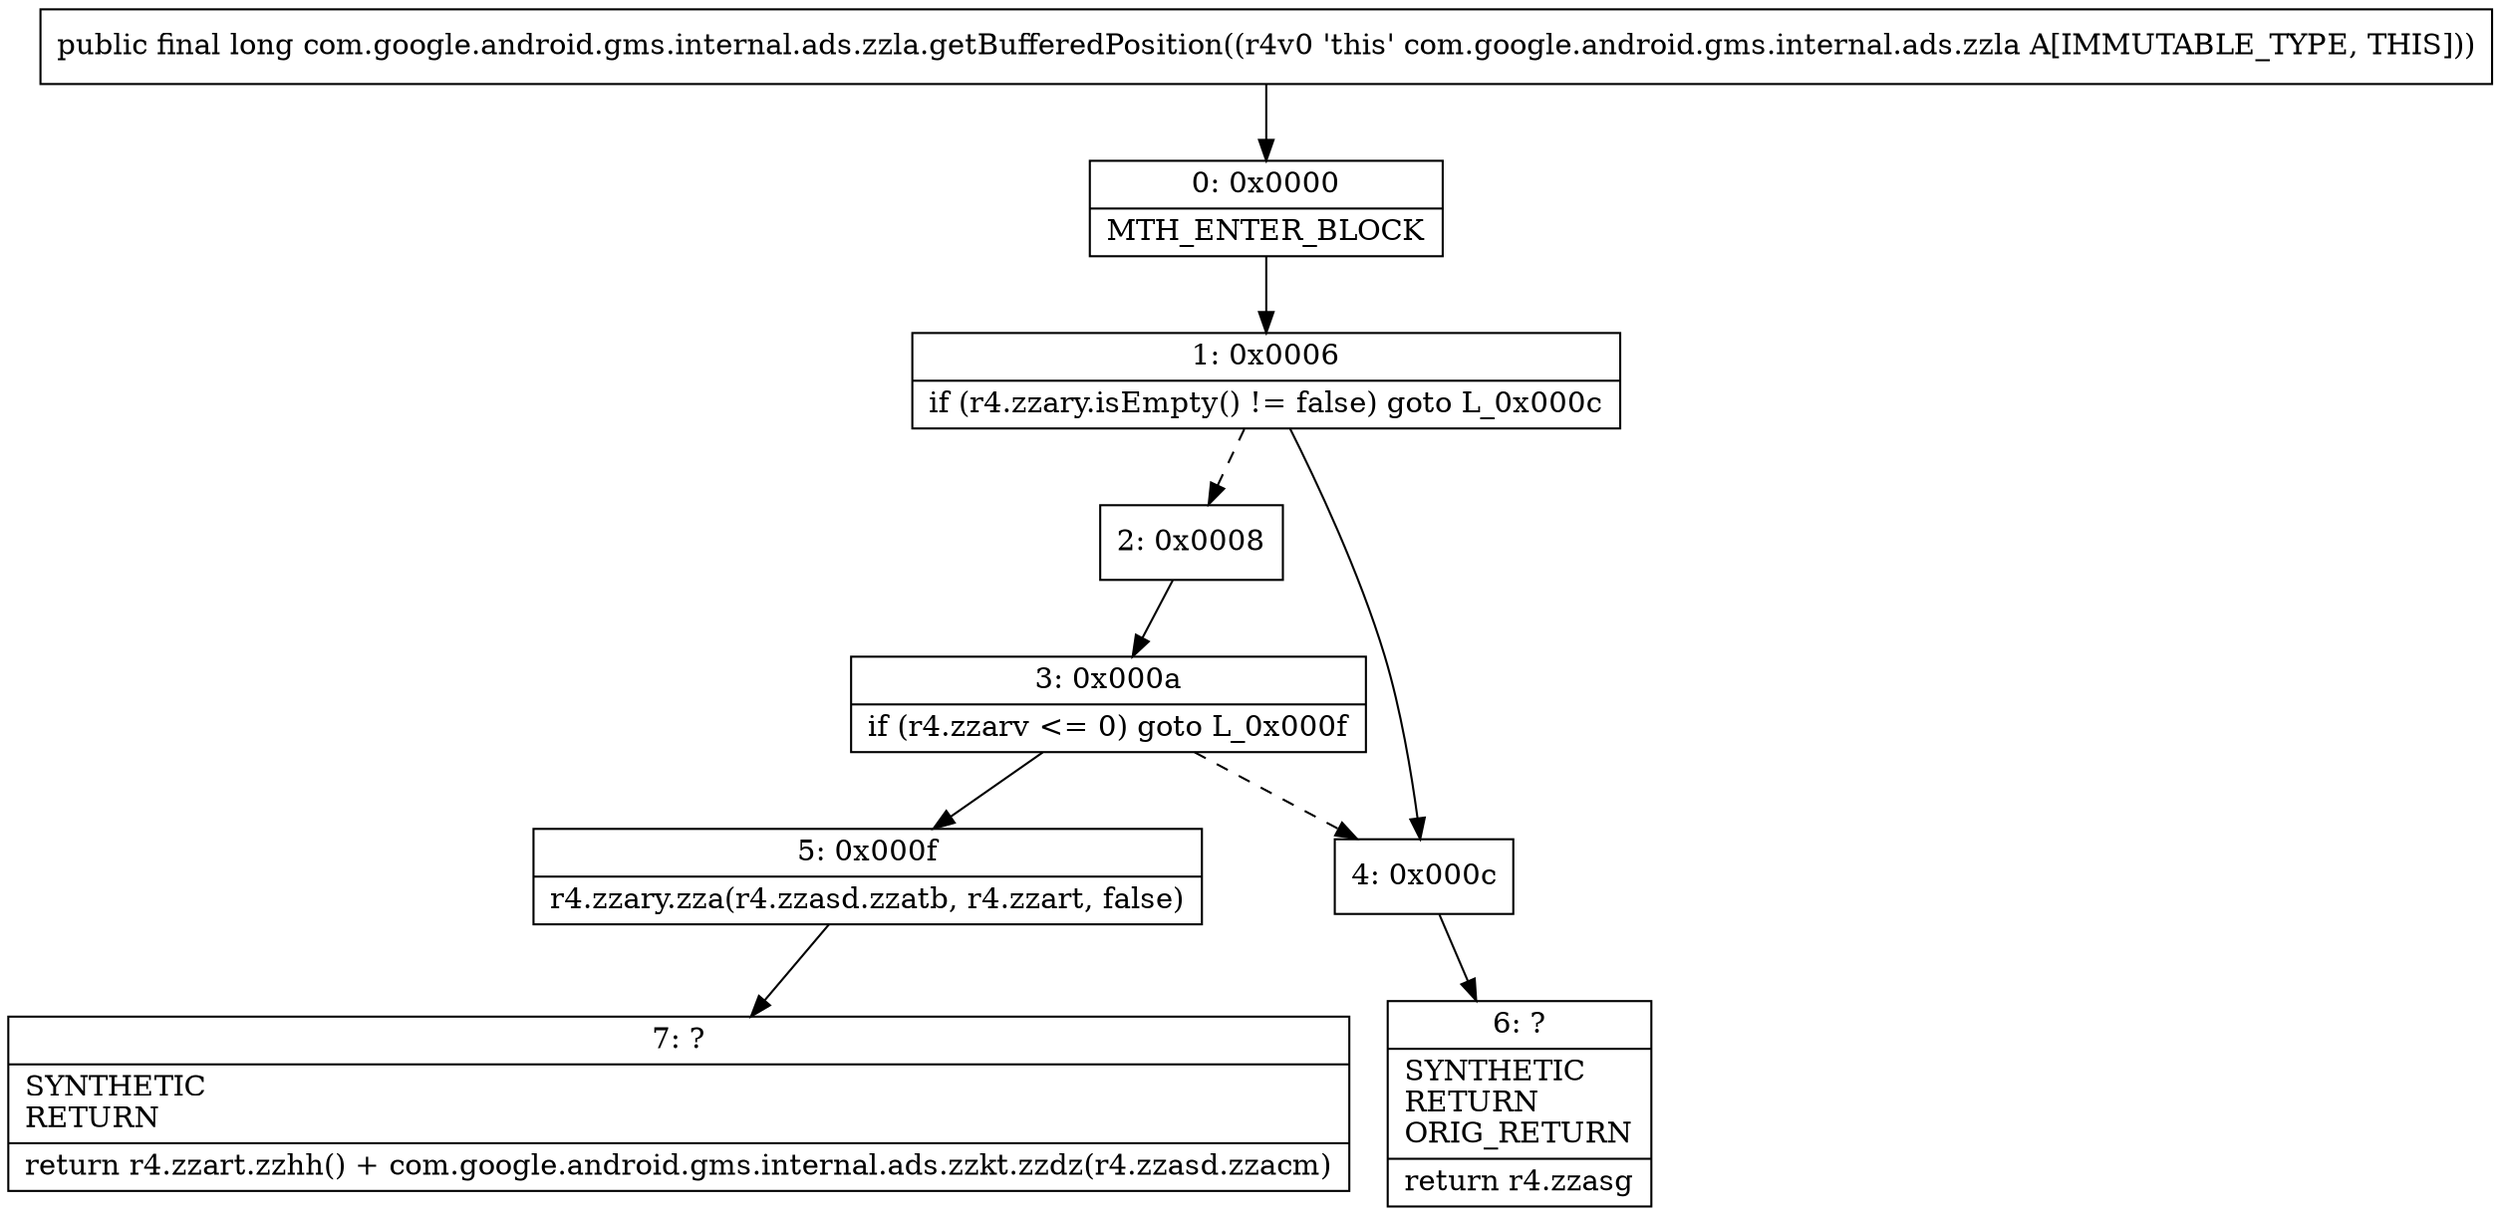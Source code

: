 digraph "CFG forcom.google.android.gms.internal.ads.zzla.getBufferedPosition()J" {
Node_0 [shape=record,label="{0\:\ 0x0000|MTH_ENTER_BLOCK\l}"];
Node_1 [shape=record,label="{1\:\ 0x0006|if (r4.zzary.isEmpty() != false) goto L_0x000c\l}"];
Node_2 [shape=record,label="{2\:\ 0x0008}"];
Node_3 [shape=record,label="{3\:\ 0x000a|if (r4.zzarv \<= 0) goto L_0x000f\l}"];
Node_4 [shape=record,label="{4\:\ 0x000c}"];
Node_5 [shape=record,label="{5\:\ 0x000f|r4.zzary.zza(r4.zzasd.zzatb, r4.zzart, false)\l}"];
Node_6 [shape=record,label="{6\:\ ?|SYNTHETIC\lRETURN\lORIG_RETURN\l|return r4.zzasg\l}"];
Node_7 [shape=record,label="{7\:\ ?|SYNTHETIC\lRETURN\l|return r4.zzart.zzhh() + com.google.android.gms.internal.ads.zzkt.zzdz(r4.zzasd.zzacm)\l}"];
MethodNode[shape=record,label="{public final long com.google.android.gms.internal.ads.zzla.getBufferedPosition((r4v0 'this' com.google.android.gms.internal.ads.zzla A[IMMUTABLE_TYPE, THIS])) }"];
MethodNode -> Node_0;
Node_0 -> Node_1;
Node_1 -> Node_2[style=dashed];
Node_1 -> Node_4;
Node_2 -> Node_3;
Node_3 -> Node_4[style=dashed];
Node_3 -> Node_5;
Node_4 -> Node_6;
Node_5 -> Node_7;
}

